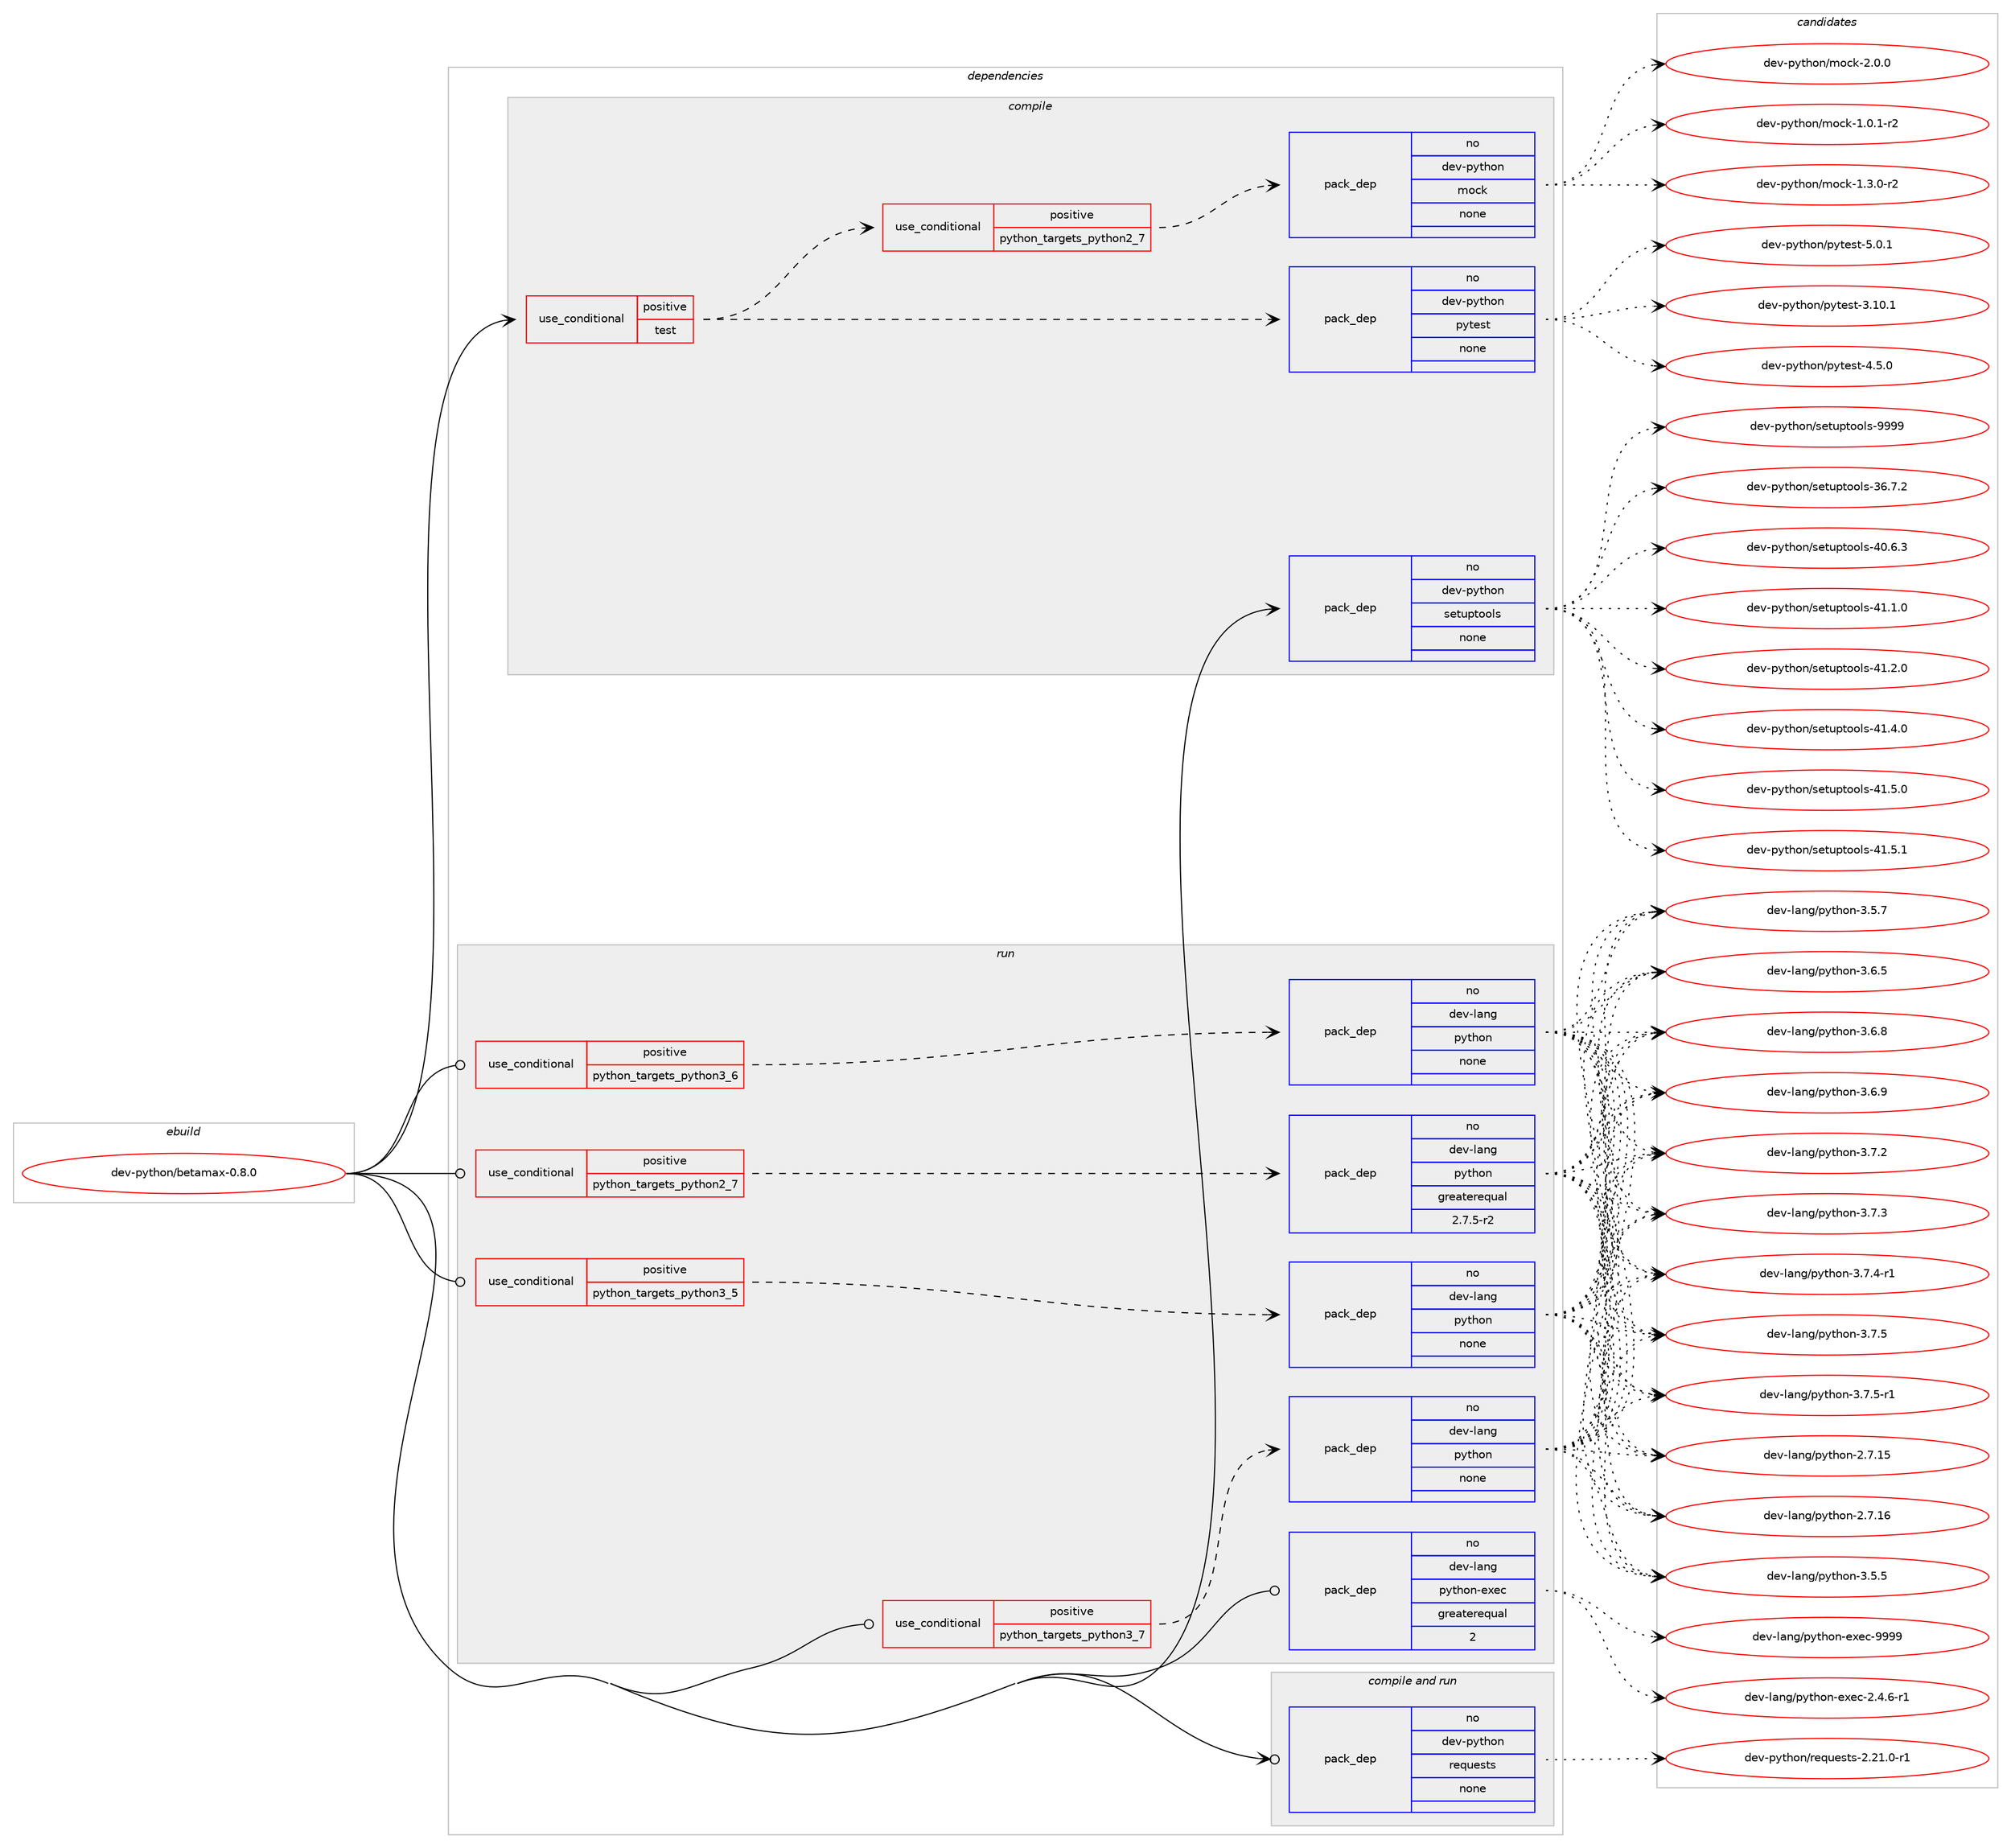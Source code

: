 digraph prolog {

# *************
# Graph options
# *************

newrank=true;
concentrate=true;
compound=true;
graph [rankdir=LR,fontname=Helvetica,fontsize=10,ranksep=1.5];#, ranksep=2.5, nodesep=0.2];
edge  [arrowhead=vee];
node  [fontname=Helvetica,fontsize=10];

# **********
# The ebuild
# **********

subgraph cluster_leftcol {
color=gray;
rank=same;
label=<<i>ebuild</i>>;
id [label="dev-python/betamax-0.8.0", color=red, width=4, href="../dev-python/betamax-0.8.0.svg"];
}

# ****************
# The dependencies
# ****************

subgraph cluster_midcol {
color=gray;
label=<<i>dependencies</i>>;
subgraph cluster_compile {
fillcolor="#eeeeee";
style=filled;
label=<<i>compile</i>>;
subgraph cond136839 {
dependency596601 [label=<<TABLE BORDER="0" CELLBORDER="1" CELLSPACING="0" CELLPADDING="4"><TR><TD ROWSPAN="3" CELLPADDING="10">use_conditional</TD></TR><TR><TD>positive</TD></TR><TR><TD>test</TD></TR></TABLE>>, shape=none, color=red];
subgraph pack447987 {
dependency596602 [label=<<TABLE BORDER="0" CELLBORDER="1" CELLSPACING="0" CELLPADDING="4" WIDTH="220"><TR><TD ROWSPAN="6" CELLPADDING="30">pack_dep</TD></TR><TR><TD WIDTH="110">no</TD></TR><TR><TD>dev-python</TD></TR><TR><TD>pytest</TD></TR><TR><TD>none</TD></TR><TR><TD></TD></TR></TABLE>>, shape=none, color=blue];
}
dependency596601:e -> dependency596602:w [weight=20,style="dashed",arrowhead="vee"];
subgraph cond136840 {
dependency596603 [label=<<TABLE BORDER="0" CELLBORDER="1" CELLSPACING="0" CELLPADDING="4"><TR><TD ROWSPAN="3" CELLPADDING="10">use_conditional</TD></TR><TR><TD>positive</TD></TR><TR><TD>python_targets_python2_7</TD></TR></TABLE>>, shape=none, color=red];
subgraph pack447988 {
dependency596604 [label=<<TABLE BORDER="0" CELLBORDER="1" CELLSPACING="0" CELLPADDING="4" WIDTH="220"><TR><TD ROWSPAN="6" CELLPADDING="30">pack_dep</TD></TR><TR><TD WIDTH="110">no</TD></TR><TR><TD>dev-python</TD></TR><TR><TD>mock</TD></TR><TR><TD>none</TD></TR><TR><TD></TD></TR></TABLE>>, shape=none, color=blue];
}
dependency596603:e -> dependency596604:w [weight=20,style="dashed",arrowhead="vee"];
}
dependency596601:e -> dependency596603:w [weight=20,style="dashed",arrowhead="vee"];
}
id:e -> dependency596601:w [weight=20,style="solid",arrowhead="vee"];
subgraph pack447989 {
dependency596605 [label=<<TABLE BORDER="0" CELLBORDER="1" CELLSPACING="0" CELLPADDING="4" WIDTH="220"><TR><TD ROWSPAN="6" CELLPADDING="30">pack_dep</TD></TR><TR><TD WIDTH="110">no</TD></TR><TR><TD>dev-python</TD></TR><TR><TD>setuptools</TD></TR><TR><TD>none</TD></TR><TR><TD></TD></TR></TABLE>>, shape=none, color=blue];
}
id:e -> dependency596605:w [weight=20,style="solid",arrowhead="vee"];
}
subgraph cluster_compileandrun {
fillcolor="#eeeeee";
style=filled;
label=<<i>compile and run</i>>;
subgraph pack447990 {
dependency596606 [label=<<TABLE BORDER="0" CELLBORDER="1" CELLSPACING="0" CELLPADDING="4" WIDTH="220"><TR><TD ROWSPAN="6" CELLPADDING="30">pack_dep</TD></TR><TR><TD WIDTH="110">no</TD></TR><TR><TD>dev-python</TD></TR><TR><TD>requests</TD></TR><TR><TD>none</TD></TR><TR><TD></TD></TR></TABLE>>, shape=none, color=blue];
}
id:e -> dependency596606:w [weight=20,style="solid",arrowhead="odotvee"];
}
subgraph cluster_run {
fillcolor="#eeeeee";
style=filled;
label=<<i>run</i>>;
subgraph cond136841 {
dependency596607 [label=<<TABLE BORDER="0" CELLBORDER="1" CELLSPACING="0" CELLPADDING="4"><TR><TD ROWSPAN="3" CELLPADDING="10">use_conditional</TD></TR><TR><TD>positive</TD></TR><TR><TD>python_targets_python2_7</TD></TR></TABLE>>, shape=none, color=red];
subgraph pack447991 {
dependency596608 [label=<<TABLE BORDER="0" CELLBORDER="1" CELLSPACING="0" CELLPADDING="4" WIDTH="220"><TR><TD ROWSPAN="6" CELLPADDING="30">pack_dep</TD></TR><TR><TD WIDTH="110">no</TD></TR><TR><TD>dev-lang</TD></TR><TR><TD>python</TD></TR><TR><TD>greaterequal</TD></TR><TR><TD>2.7.5-r2</TD></TR></TABLE>>, shape=none, color=blue];
}
dependency596607:e -> dependency596608:w [weight=20,style="dashed",arrowhead="vee"];
}
id:e -> dependency596607:w [weight=20,style="solid",arrowhead="odot"];
subgraph cond136842 {
dependency596609 [label=<<TABLE BORDER="0" CELLBORDER="1" CELLSPACING="0" CELLPADDING="4"><TR><TD ROWSPAN="3" CELLPADDING="10">use_conditional</TD></TR><TR><TD>positive</TD></TR><TR><TD>python_targets_python3_5</TD></TR></TABLE>>, shape=none, color=red];
subgraph pack447992 {
dependency596610 [label=<<TABLE BORDER="0" CELLBORDER="1" CELLSPACING="0" CELLPADDING="4" WIDTH="220"><TR><TD ROWSPAN="6" CELLPADDING="30">pack_dep</TD></TR><TR><TD WIDTH="110">no</TD></TR><TR><TD>dev-lang</TD></TR><TR><TD>python</TD></TR><TR><TD>none</TD></TR><TR><TD></TD></TR></TABLE>>, shape=none, color=blue];
}
dependency596609:e -> dependency596610:w [weight=20,style="dashed",arrowhead="vee"];
}
id:e -> dependency596609:w [weight=20,style="solid",arrowhead="odot"];
subgraph cond136843 {
dependency596611 [label=<<TABLE BORDER="0" CELLBORDER="1" CELLSPACING="0" CELLPADDING="4"><TR><TD ROWSPAN="3" CELLPADDING="10">use_conditional</TD></TR><TR><TD>positive</TD></TR><TR><TD>python_targets_python3_6</TD></TR></TABLE>>, shape=none, color=red];
subgraph pack447993 {
dependency596612 [label=<<TABLE BORDER="0" CELLBORDER="1" CELLSPACING="0" CELLPADDING="4" WIDTH="220"><TR><TD ROWSPAN="6" CELLPADDING="30">pack_dep</TD></TR><TR><TD WIDTH="110">no</TD></TR><TR><TD>dev-lang</TD></TR><TR><TD>python</TD></TR><TR><TD>none</TD></TR><TR><TD></TD></TR></TABLE>>, shape=none, color=blue];
}
dependency596611:e -> dependency596612:w [weight=20,style="dashed",arrowhead="vee"];
}
id:e -> dependency596611:w [weight=20,style="solid",arrowhead="odot"];
subgraph cond136844 {
dependency596613 [label=<<TABLE BORDER="0" CELLBORDER="1" CELLSPACING="0" CELLPADDING="4"><TR><TD ROWSPAN="3" CELLPADDING="10">use_conditional</TD></TR><TR><TD>positive</TD></TR><TR><TD>python_targets_python3_7</TD></TR></TABLE>>, shape=none, color=red];
subgraph pack447994 {
dependency596614 [label=<<TABLE BORDER="0" CELLBORDER="1" CELLSPACING="0" CELLPADDING="4" WIDTH="220"><TR><TD ROWSPAN="6" CELLPADDING="30">pack_dep</TD></TR><TR><TD WIDTH="110">no</TD></TR><TR><TD>dev-lang</TD></TR><TR><TD>python</TD></TR><TR><TD>none</TD></TR><TR><TD></TD></TR></TABLE>>, shape=none, color=blue];
}
dependency596613:e -> dependency596614:w [weight=20,style="dashed",arrowhead="vee"];
}
id:e -> dependency596613:w [weight=20,style="solid",arrowhead="odot"];
subgraph pack447995 {
dependency596615 [label=<<TABLE BORDER="0" CELLBORDER="1" CELLSPACING="0" CELLPADDING="4" WIDTH="220"><TR><TD ROWSPAN="6" CELLPADDING="30">pack_dep</TD></TR><TR><TD WIDTH="110">no</TD></TR><TR><TD>dev-lang</TD></TR><TR><TD>python-exec</TD></TR><TR><TD>greaterequal</TD></TR><TR><TD>2</TD></TR></TABLE>>, shape=none, color=blue];
}
id:e -> dependency596615:w [weight=20,style="solid",arrowhead="odot"];
}
}

# **************
# The candidates
# **************

subgraph cluster_choices {
rank=same;
color=gray;
label=<<i>candidates</i>>;

subgraph choice447987 {
color=black;
nodesep=1;
choice100101118451121211161041111104711212111610111511645514649484649 [label="dev-python/pytest-3.10.1", color=red, width=4,href="../dev-python/pytest-3.10.1.svg"];
choice1001011184511212111610411111047112121116101115116455246534648 [label="dev-python/pytest-4.5.0", color=red, width=4,href="../dev-python/pytest-4.5.0.svg"];
choice1001011184511212111610411111047112121116101115116455346484649 [label="dev-python/pytest-5.0.1", color=red, width=4,href="../dev-python/pytest-5.0.1.svg"];
dependency596602:e -> choice100101118451121211161041111104711212111610111511645514649484649:w [style=dotted,weight="100"];
dependency596602:e -> choice1001011184511212111610411111047112121116101115116455246534648:w [style=dotted,weight="100"];
dependency596602:e -> choice1001011184511212111610411111047112121116101115116455346484649:w [style=dotted,weight="100"];
}
subgraph choice447988 {
color=black;
nodesep=1;
choice1001011184511212111610411111047109111991074549464846494511450 [label="dev-python/mock-1.0.1-r2", color=red, width=4,href="../dev-python/mock-1.0.1-r2.svg"];
choice1001011184511212111610411111047109111991074549465146484511450 [label="dev-python/mock-1.3.0-r2", color=red, width=4,href="../dev-python/mock-1.3.0-r2.svg"];
choice100101118451121211161041111104710911199107455046484648 [label="dev-python/mock-2.0.0", color=red, width=4,href="../dev-python/mock-2.0.0.svg"];
dependency596604:e -> choice1001011184511212111610411111047109111991074549464846494511450:w [style=dotted,weight="100"];
dependency596604:e -> choice1001011184511212111610411111047109111991074549465146484511450:w [style=dotted,weight="100"];
dependency596604:e -> choice100101118451121211161041111104710911199107455046484648:w [style=dotted,weight="100"];
}
subgraph choice447989 {
color=black;
nodesep=1;
choice100101118451121211161041111104711510111611711211611111110811545515446554650 [label="dev-python/setuptools-36.7.2", color=red, width=4,href="../dev-python/setuptools-36.7.2.svg"];
choice100101118451121211161041111104711510111611711211611111110811545524846544651 [label="dev-python/setuptools-40.6.3", color=red, width=4,href="../dev-python/setuptools-40.6.3.svg"];
choice100101118451121211161041111104711510111611711211611111110811545524946494648 [label="dev-python/setuptools-41.1.0", color=red, width=4,href="../dev-python/setuptools-41.1.0.svg"];
choice100101118451121211161041111104711510111611711211611111110811545524946504648 [label="dev-python/setuptools-41.2.0", color=red, width=4,href="../dev-python/setuptools-41.2.0.svg"];
choice100101118451121211161041111104711510111611711211611111110811545524946524648 [label="dev-python/setuptools-41.4.0", color=red, width=4,href="../dev-python/setuptools-41.4.0.svg"];
choice100101118451121211161041111104711510111611711211611111110811545524946534648 [label="dev-python/setuptools-41.5.0", color=red, width=4,href="../dev-python/setuptools-41.5.0.svg"];
choice100101118451121211161041111104711510111611711211611111110811545524946534649 [label="dev-python/setuptools-41.5.1", color=red, width=4,href="../dev-python/setuptools-41.5.1.svg"];
choice10010111845112121116104111110471151011161171121161111111081154557575757 [label="dev-python/setuptools-9999", color=red, width=4,href="../dev-python/setuptools-9999.svg"];
dependency596605:e -> choice100101118451121211161041111104711510111611711211611111110811545515446554650:w [style=dotted,weight="100"];
dependency596605:e -> choice100101118451121211161041111104711510111611711211611111110811545524846544651:w [style=dotted,weight="100"];
dependency596605:e -> choice100101118451121211161041111104711510111611711211611111110811545524946494648:w [style=dotted,weight="100"];
dependency596605:e -> choice100101118451121211161041111104711510111611711211611111110811545524946504648:w [style=dotted,weight="100"];
dependency596605:e -> choice100101118451121211161041111104711510111611711211611111110811545524946524648:w [style=dotted,weight="100"];
dependency596605:e -> choice100101118451121211161041111104711510111611711211611111110811545524946534648:w [style=dotted,weight="100"];
dependency596605:e -> choice100101118451121211161041111104711510111611711211611111110811545524946534649:w [style=dotted,weight="100"];
dependency596605:e -> choice10010111845112121116104111110471151011161171121161111111081154557575757:w [style=dotted,weight="100"];
}
subgraph choice447990 {
color=black;
nodesep=1;
choice1001011184511212111610411111047114101113117101115116115455046504946484511449 [label="dev-python/requests-2.21.0-r1", color=red, width=4,href="../dev-python/requests-2.21.0-r1.svg"];
dependency596606:e -> choice1001011184511212111610411111047114101113117101115116115455046504946484511449:w [style=dotted,weight="100"];
}
subgraph choice447991 {
color=black;
nodesep=1;
choice10010111845108971101034711212111610411111045504655464953 [label="dev-lang/python-2.7.15", color=red, width=4,href="../dev-lang/python-2.7.15.svg"];
choice10010111845108971101034711212111610411111045504655464954 [label="dev-lang/python-2.7.16", color=red, width=4,href="../dev-lang/python-2.7.16.svg"];
choice100101118451089711010347112121116104111110455146534653 [label="dev-lang/python-3.5.5", color=red, width=4,href="../dev-lang/python-3.5.5.svg"];
choice100101118451089711010347112121116104111110455146534655 [label="dev-lang/python-3.5.7", color=red, width=4,href="../dev-lang/python-3.5.7.svg"];
choice100101118451089711010347112121116104111110455146544653 [label="dev-lang/python-3.6.5", color=red, width=4,href="../dev-lang/python-3.6.5.svg"];
choice100101118451089711010347112121116104111110455146544656 [label="dev-lang/python-3.6.8", color=red, width=4,href="../dev-lang/python-3.6.8.svg"];
choice100101118451089711010347112121116104111110455146544657 [label="dev-lang/python-3.6.9", color=red, width=4,href="../dev-lang/python-3.6.9.svg"];
choice100101118451089711010347112121116104111110455146554650 [label="dev-lang/python-3.7.2", color=red, width=4,href="../dev-lang/python-3.7.2.svg"];
choice100101118451089711010347112121116104111110455146554651 [label="dev-lang/python-3.7.3", color=red, width=4,href="../dev-lang/python-3.7.3.svg"];
choice1001011184510897110103471121211161041111104551465546524511449 [label="dev-lang/python-3.7.4-r1", color=red, width=4,href="../dev-lang/python-3.7.4-r1.svg"];
choice100101118451089711010347112121116104111110455146554653 [label="dev-lang/python-3.7.5", color=red, width=4,href="../dev-lang/python-3.7.5.svg"];
choice1001011184510897110103471121211161041111104551465546534511449 [label="dev-lang/python-3.7.5-r1", color=red, width=4,href="../dev-lang/python-3.7.5-r1.svg"];
dependency596608:e -> choice10010111845108971101034711212111610411111045504655464953:w [style=dotted,weight="100"];
dependency596608:e -> choice10010111845108971101034711212111610411111045504655464954:w [style=dotted,weight="100"];
dependency596608:e -> choice100101118451089711010347112121116104111110455146534653:w [style=dotted,weight="100"];
dependency596608:e -> choice100101118451089711010347112121116104111110455146534655:w [style=dotted,weight="100"];
dependency596608:e -> choice100101118451089711010347112121116104111110455146544653:w [style=dotted,weight="100"];
dependency596608:e -> choice100101118451089711010347112121116104111110455146544656:w [style=dotted,weight="100"];
dependency596608:e -> choice100101118451089711010347112121116104111110455146544657:w [style=dotted,weight="100"];
dependency596608:e -> choice100101118451089711010347112121116104111110455146554650:w [style=dotted,weight="100"];
dependency596608:e -> choice100101118451089711010347112121116104111110455146554651:w [style=dotted,weight="100"];
dependency596608:e -> choice1001011184510897110103471121211161041111104551465546524511449:w [style=dotted,weight="100"];
dependency596608:e -> choice100101118451089711010347112121116104111110455146554653:w [style=dotted,weight="100"];
dependency596608:e -> choice1001011184510897110103471121211161041111104551465546534511449:w [style=dotted,weight="100"];
}
subgraph choice447992 {
color=black;
nodesep=1;
choice10010111845108971101034711212111610411111045504655464953 [label="dev-lang/python-2.7.15", color=red, width=4,href="../dev-lang/python-2.7.15.svg"];
choice10010111845108971101034711212111610411111045504655464954 [label="dev-lang/python-2.7.16", color=red, width=4,href="../dev-lang/python-2.7.16.svg"];
choice100101118451089711010347112121116104111110455146534653 [label="dev-lang/python-3.5.5", color=red, width=4,href="../dev-lang/python-3.5.5.svg"];
choice100101118451089711010347112121116104111110455146534655 [label="dev-lang/python-3.5.7", color=red, width=4,href="../dev-lang/python-3.5.7.svg"];
choice100101118451089711010347112121116104111110455146544653 [label="dev-lang/python-3.6.5", color=red, width=4,href="../dev-lang/python-3.6.5.svg"];
choice100101118451089711010347112121116104111110455146544656 [label="dev-lang/python-3.6.8", color=red, width=4,href="../dev-lang/python-3.6.8.svg"];
choice100101118451089711010347112121116104111110455146544657 [label="dev-lang/python-3.6.9", color=red, width=4,href="../dev-lang/python-3.6.9.svg"];
choice100101118451089711010347112121116104111110455146554650 [label="dev-lang/python-3.7.2", color=red, width=4,href="../dev-lang/python-3.7.2.svg"];
choice100101118451089711010347112121116104111110455146554651 [label="dev-lang/python-3.7.3", color=red, width=4,href="../dev-lang/python-3.7.3.svg"];
choice1001011184510897110103471121211161041111104551465546524511449 [label="dev-lang/python-3.7.4-r1", color=red, width=4,href="../dev-lang/python-3.7.4-r1.svg"];
choice100101118451089711010347112121116104111110455146554653 [label="dev-lang/python-3.7.5", color=red, width=4,href="../dev-lang/python-3.7.5.svg"];
choice1001011184510897110103471121211161041111104551465546534511449 [label="dev-lang/python-3.7.5-r1", color=red, width=4,href="../dev-lang/python-3.7.5-r1.svg"];
dependency596610:e -> choice10010111845108971101034711212111610411111045504655464953:w [style=dotted,weight="100"];
dependency596610:e -> choice10010111845108971101034711212111610411111045504655464954:w [style=dotted,weight="100"];
dependency596610:e -> choice100101118451089711010347112121116104111110455146534653:w [style=dotted,weight="100"];
dependency596610:e -> choice100101118451089711010347112121116104111110455146534655:w [style=dotted,weight="100"];
dependency596610:e -> choice100101118451089711010347112121116104111110455146544653:w [style=dotted,weight="100"];
dependency596610:e -> choice100101118451089711010347112121116104111110455146544656:w [style=dotted,weight="100"];
dependency596610:e -> choice100101118451089711010347112121116104111110455146544657:w [style=dotted,weight="100"];
dependency596610:e -> choice100101118451089711010347112121116104111110455146554650:w [style=dotted,weight="100"];
dependency596610:e -> choice100101118451089711010347112121116104111110455146554651:w [style=dotted,weight="100"];
dependency596610:e -> choice1001011184510897110103471121211161041111104551465546524511449:w [style=dotted,weight="100"];
dependency596610:e -> choice100101118451089711010347112121116104111110455146554653:w [style=dotted,weight="100"];
dependency596610:e -> choice1001011184510897110103471121211161041111104551465546534511449:w [style=dotted,weight="100"];
}
subgraph choice447993 {
color=black;
nodesep=1;
choice10010111845108971101034711212111610411111045504655464953 [label="dev-lang/python-2.7.15", color=red, width=4,href="../dev-lang/python-2.7.15.svg"];
choice10010111845108971101034711212111610411111045504655464954 [label="dev-lang/python-2.7.16", color=red, width=4,href="../dev-lang/python-2.7.16.svg"];
choice100101118451089711010347112121116104111110455146534653 [label="dev-lang/python-3.5.5", color=red, width=4,href="../dev-lang/python-3.5.5.svg"];
choice100101118451089711010347112121116104111110455146534655 [label="dev-lang/python-3.5.7", color=red, width=4,href="../dev-lang/python-3.5.7.svg"];
choice100101118451089711010347112121116104111110455146544653 [label="dev-lang/python-3.6.5", color=red, width=4,href="../dev-lang/python-3.6.5.svg"];
choice100101118451089711010347112121116104111110455146544656 [label="dev-lang/python-3.6.8", color=red, width=4,href="../dev-lang/python-3.6.8.svg"];
choice100101118451089711010347112121116104111110455146544657 [label="dev-lang/python-3.6.9", color=red, width=4,href="../dev-lang/python-3.6.9.svg"];
choice100101118451089711010347112121116104111110455146554650 [label="dev-lang/python-3.7.2", color=red, width=4,href="../dev-lang/python-3.7.2.svg"];
choice100101118451089711010347112121116104111110455146554651 [label="dev-lang/python-3.7.3", color=red, width=4,href="../dev-lang/python-3.7.3.svg"];
choice1001011184510897110103471121211161041111104551465546524511449 [label="dev-lang/python-3.7.4-r1", color=red, width=4,href="../dev-lang/python-3.7.4-r1.svg"];
choice100101118451089711010347112121116104111110455146554653 [label="dev-lang/python-3.7.5", color=red, width=4,href="../dev-lang/python-3.7.5.svg"];
choice1001011184510897110103471121211161041111104551465546534511449 [label="dev-lang/python-3.7.5-r1", color=red, width=4,href="../dev-lang/python-3.7.5-r1.svg"];
dependency596612:e -> choice10010111845108971101034711212111610411111045504655464953:w [style=dotted,weight="100"];
dependency596612:e -> choice10010111845108971101034711212111610411111045504655464954:w [style=dotted,weight="100"];
dependency596612:e -> choice100101118451089711010347112121116104111110455146534653:w [style=dotted,weight="100"];
dependency596612:e -> choice100101118451089711010347112121116104111110455146534655:w [style=dotted,weight="100"];
dependency596612:e -> choice100101118451089711010347112121116104111110455146544653:w [style=dotted,weight="100"];
dependency596612:e -> choice100101118451089711010347112121116104111110455146544656:w [style=dotted,weight="100"];
dependency596612:e -> choice100101118451089711010347112121116104111110455146544657:w [style=dotted,weight="100"];
dependency596612:e -> choice100101118451089711010347112121116104111110455146554650:w [style=dotted,weight="100"];
dependency596612:e -> choice100101118451089711010347112121116104111110455146554651:w [style=dotted,weight="100"];
dependency596612:e -> choice1001011184510897110103471121211161041111104551465546524511449:w [style=dotted,weight="100"];
dependency596612:e -> choice100101118451089711010347112121116104111110455146554653:w [style=dotted,weight="100"];
dependency596612:e -> choice1001011184510897110103471121211161041111104551465546534511449:w [style=dotted,weight="100"];
}
subgraph choice447994 {
color=black;
nodesep=1;
choice10010111845108971101034711212111610411111045504655464953 [label="dev-lang/python-2.7.15", color=red, width=4,href="../dev-lang/python-2.7.15.svg"];
choice10010111845108971101034711212111610411111045504655464954 [label="dev-lang/python-2.7.16", color=red, width=4,href="../dev-lang/python-2.7.16.svg"];
choice100101118451089711010347112121116104111110455146534653 [label="dev-lang/python-3.5.5", color=red, width=4,href="../dev-lang/python-3.5.5.svg"];
choice100101118451089711010347112121116104111110455146534655 [label="dev-lang/python-3.5.7", color=red, width=4,href="../dev-lang/python-3.5.7.svg"];
choice100101118451089711010347112121116104111110455146544653 [label="dev-lang/python-3.6.5", color=red, width=4,href="../dev-lang/python-3.6.5.svg"];
choice100101118451089711010347112121116104111110455146544656 [label="dev-lang/python-3.6.8", color=red, width=4,href="../dev-lang/python-3.6.8.svg"];
choice100101118451089711010347112121116104111110455146544657 [label="dev-lang/python-3.6.9", color=red, width=4,href="../dev-lang/python-3.6.9.svg"];
choice100101118451089711010347112121116104111110455146554650 [label="dev-lang/python-3.7.2", color=red, width=4,href="../dev-lang/python-3.7.2.svg"];
choice100101118451089711010347112121116104111110455146554651 [label="dev-lang/python-3.7.3", color=red, width=4,href="../dev-lang/python-3.7.3.svg"];
choice1001011184510897110103471121211161041111104551465546524511449 [label="dev-lang/python-3.7.4-r1", color=red, width=4,href="../dev-lang/python-3.7.4-r1.svg"];
choice100101118451089711010347112121116104111110455146554653 [label="dev-lang/python-3.7.5", color=red, width=4,href="../dev-lang/python-3.7.5.svg"];
choice1001011184510897110103471121211161041111104551465546534511449 [label="dev-lang/python-3.7.5-r1", color=red, width=4,href="../dev-lang/python-3.7.5-r1.svg"];
dependency596614:e -> choice10010111845108971101034711212111610411111045504655464953:w [style=dotted,weight="100"];
dependency596614:e -> choice10010111845108971101034711212111610411111045504655464954:w [style=dotted,weight="100"];
dependency596614:e -> choice100101118451089711010347112121116104111110455146534653:w [style=dotted,weight="100"];
dependency596614:e -> choice100101118451089711010347112121116104111110455146534655:w [style=dotted,weight="100"];
dependency596614:e -> choice100101118451089711010347112121116104111110455146544653:w [style=dotted,weight="100"];
dependency596614:e -> choice100101118451089711010347112121116104111110455146544656:w [style=dotted,weight="100"];
dependency596614:e -> choice100101118451089711010347112121116104111110455146544657:w [style=dotted,weight="100"];
dependency596614:e -> choice100101118451089711010347112121116104111110455146554650:w [style=dotted,weight="100"];
dependency596614:e -> choice100101118451089711010347112121116104111110455146554651:w [style=dotted,weight="100"];
dependency596614:e -> choice1001011184510897110103471121211161041111104551465546524511449:w [style=dotted,weight="100"];
dependency596614:e -> choice100101118451089711010347112121116104111110455146554653:w [style=dotted,weight="100"];
dependency596614:e -> choice1001011184510897110103471121211161041111104551465546534511449:w [style=dotted,weight="100"];
}
subgraph choice447995 {
color=black;
nodesep=1;
choice10010111845108971101034711212111610411111045101120101994550465246544511449 [label="dev-lang/python-exec-2.4.6-r1", color=red, width=4,href="../dev-lang/python-exec-2.4.6-r1.svg"];
choice10010111845108971101034711212111610411111045101120101994557575757 [label="dev-lang/python-exec-9999", color=red, width=4,href="../dev-lang/python-exec-9999.svg"];
dependency596615:e -> choice10010111845108971101034711212111610411111045101120101994550465246544511449:w [style=dotted,weight="100"];
dependency596615:e -> choice10010111845108971101034711212111610411111045101120101994557575757:w [style=dotted,weight="100"];
}
}

}
